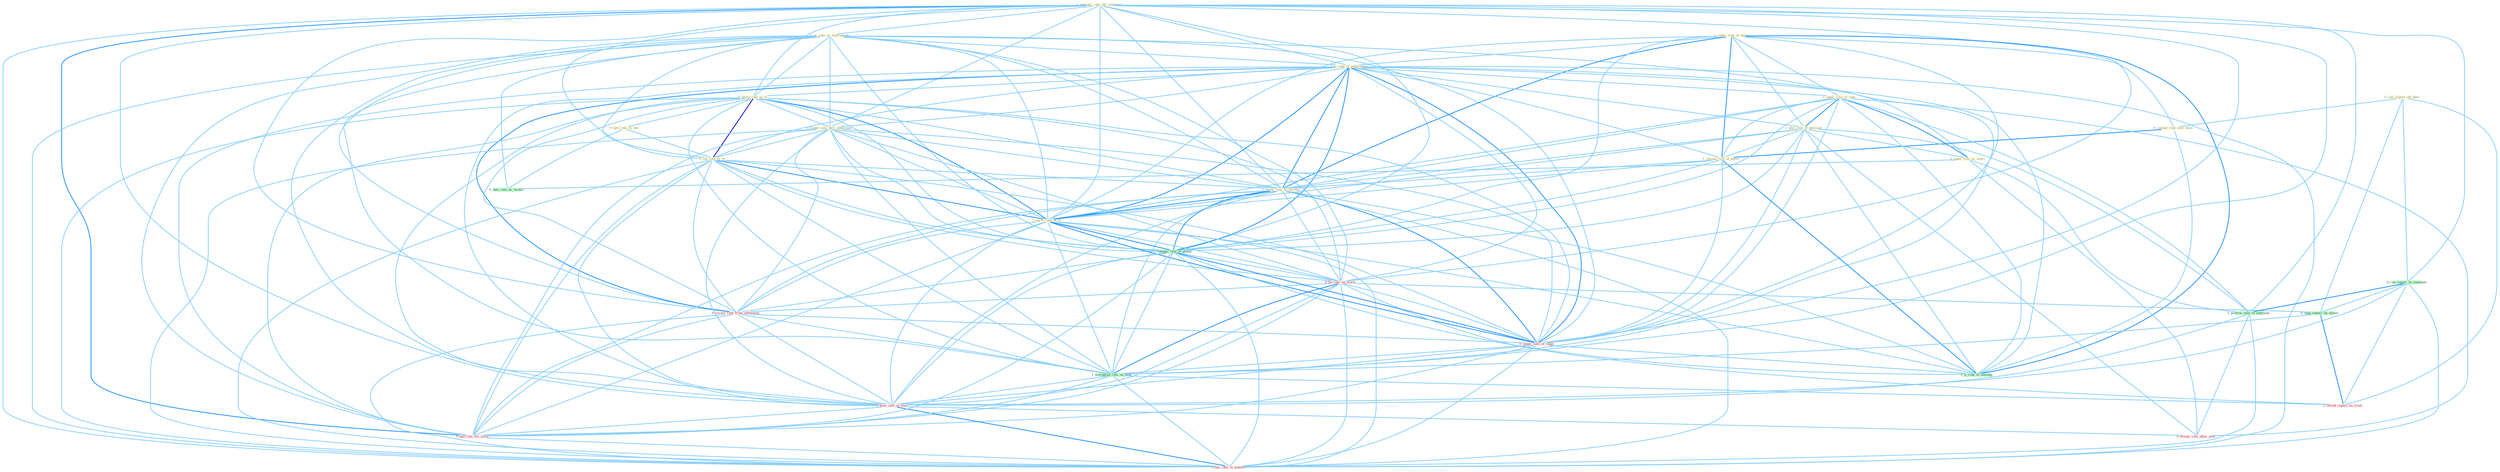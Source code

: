 Graph G{ 
    node
    [shape=polygon,style=filled,width=.5,height=.06,color="#BDFCC9",fixedsize=true,fontsize=4,
    fontcolor="#2f4f4f"];
    {node
    [color="#ffffe0", fontcolor="#8b7d6b"] "1_announc_rate_for_yearnum " "0_us_rate_as_instrument " "1_reduc_risk_of_have " "1_is_rate_of_entitynam " "0_call_report_off_base " "0_spread_risk_over_base " "0_boost_rate_to_% " "1_ignor_role_of_rate " "0_found_rate_dure_othernum " "1_plai_role_of_messiah " "0_turn_rule_to_the " "1_spread_risk_of_polici " "0_cut_rate_to_% " "1_reduc_rate_of_increas " "0_ignor_role_as_sourc " "1_carri_rate_of_% "}
{node [color="#fff0f5", fontcolor="#b22222"] "0_ha_rate_on_morn " "0_receiv_rate_from_entitynam " "0_choos_rate_of_rebat " "0_have_rate_in_year " "1_includ_report_on_trade " "0_assum_role_after_year " "0_had_rate_for_yield " "0_pai_rate_in_quarter "}
edge [color="#B0E2FF"];

	"1_announc_rate_for_yearnum " -- "0_us_rate_as_instrument " [w="1", color="#87cefa" ];
	"1_announc_rate_for_yearnum " -- "1_is_rate_of_entitynam " [w="1", color="#87cefa" ];
	"1_announc_rate_for_yearnum " -- "0_boost_rate_to_% " [w="1", color="#87cefa" ];
	"1_announc_rate_for_yearnum " -- "0_found_rate_dure_othernum " [w="1", color="#87cefa" ];
	"1_announc_rate_for_yearnum " -- "0_cut_rate_to_% " [w="1", color="#87cefa" ];
	"1_announc_rate_for_yearnum " -- "1_reduc_rate_of_increas " [w="1", color="#87cefa" ];
	"1_announc_rate_for_yearnum " -- "1_carri_rate_of_% " [w="1", color="#87cefa" ];
	"1_announc_rate_for_yearnum " -- "1_compar_rate_of_group " [w="1", color="#87cefa" ];
	"1_announc_rate_for_yearnum " -- "0_ran_report_in_yearnum " [w="1", color="#87cefa" ];
	"1_announc_rate_for_yearnum " -- "0_ha_rate_on_morn " [w="1", color="#87cefa" ];
	"1_announc_rate_for_yearnum " -- "0_receiv_rate_from_entitynam " [w="1", color="#87cefa" ];
	"1_announc_rate_for_yearnum " -- "0_choos_rate_of_rebat " [w="1", color="#87cefa" ];
	"1_announc_rate_for_yearnum " -- "1_downgrad_rate_on_debt " [w="1", color="#87cefa" ];
	"1_announc_rate_for_yearnum " -- "1_portrai_role_in_yearnum " [w="1", color="#87cefa" ];
	"1_announc_rate_for_yearnum " -- "0_have_rate_in_year " [w="1", color="#87cefa" ];
	"1_announc_rate_for_yearnum " -- "0_had_rate_for_yield " [w="2", color="#1e90ff" , len=0.8];
	"1_announc_rate_for_yearnum " -- "0_pai_rate_in_quarter " [w="1", color="#87cefa" ];
	"0_us_rate_as_instrument " -- "1_is_rate_of_entitynam " [w="1", color="#87cefa" ];
	"0_us_rate_as_instrument " -- "0_boost_rate_to_% " [w="1", color="#87cefa" ];
	"0_us_rate_as_instrument " -- "0_found_rate_dure_othernum " [w="1", color="#87cefa" ];
	"0_us_rate_as_instrument " -- "0_cut_rate_to_% " [w="1", color="#87cefa" ];
	"0_us_rate_as_instrument " -- "1_reduc_rate_of_increas " [w="1", color="#87cefa" ];
	"0_us_rate_as_instrument " -- "0_ignor_role_as_sourc " [w="1", color="#87cefa" ];
	"0_us_rate_as_instrument " -- "1_carri_rate_of_% " [w="1", color="#87cefa" ];
	"0_us_rate_as_instrument " -- "1_compar_rate_of_group " [w="1", color="#87cefa" ];
	"0_us_rate_as_instrument " -- "0_ha_rate_on_morn " [w="1", color="#87cefa" ];
	"0_us_rate_as_instrument " -- "0_receiv_rate_from_entitynam " [w="1", color="#87cefa" ];
	"0_us_rate_as_instrument " -- "0_choos_rate_of_rebat " [w="1", color="#87cefa" ];
	"0_us_rate_as_instrument " -- "1_downgrad_rate_on_debt " [w="1", color="#87cefa" ];
	"0_us_rate_as_instrument " -- "0_have_rate_in_year " [w="1", color="#87cefa" ];
	"0_us_rate_as_instrument " -- "0_had_rate_for_yield " [w="1", color="#87cefa" ];
	"0_us_rate_as_instrument " -- "0_hail_rule_as_victori " [w="1", color="#87cefa" ];
	"0_us_rate_as_instrument " -- "0_pai_rate_in_quarter " [w="1", color="#87cefa" ];
	"1_reduc_risk_of_have " -- "1_is_rate_of_entitynam " [w="1", color="#87cefa" ];
	"1_reduc_risk_of_have " -- "0_spread_risk_over_base " [w="1", color="#87cefa" ];
	"1_reduc_risk_of_have " -- "1_ignor_role_of_rate " [w="1", color="#87cefa" ];
	"1_reduc_risk_of_have " -- "1_plai_role_of_messiah " [w="1", color="#87cefa" ];
	"1_reduc_risk_of_have " -- "1_spread_risk_of_polici " [w="2", color="#1e90ff" , len=0.8];
	"1_reduc_risk_of_have " -- "1_reduc_rate_of_increas " [w="2", color="#1e90ff" , len=0.8];
	"1_reduc_risk_of_have " -- "1_carri_rate_of_% " [w="1", color="#87cefa" ];
	"1_reduc_risk_of_have " -- "1_compar_rate_of_group " [w="1", color="#87cefa" ];
	"1_reduc_risk_of_have " -- "0_choos_rate_of_rebat " [w="1", color="#87cefa" ];
	"1_reduc_risk_of_have " -- "1_'s_risk_of_messag " [w="2", color="#1e90ff" , len=0.8];
	"1_is_rate_of_entitynam " -- "0_boost_rate_to_% " [w="1", color="#87cefa" ];
	"1_is_rate_of_entitynam " -- "1_ignor_role_of_rate " [w="1", color="#87cefa" ];
	"1_is_rate_of_entitynam " -- "0_found_rate_dure_othernum " [w="1", color="#87cefa" ];
	"1_is_rate_of_entitynam " -- "1_plai_role_of_messiah " [w="1", color="#87cefa" ];
	"1_is_rate_of_entitynam " -- "1_spread_risk_of_polici " [w="1", color="#87cefa" ];
	"1_is_rate_of_entitynam " -- "0_cut_rate_to_% " [w="1", color="#87cefa" ];
	"1_is_rate_of_entitynam " -- "1_reduc_rate_of_increas " [w="2", color="#1e90ff" , len=0.8];
	"1_is_rate_of_entitynam " -- "1_carri_rate_of_% " [w="2", color="#1e90ff" , len=0.8];
	"1_is_rate_of_entitynam " -- "1_compar_rate_of_group " [w="2", color="#1e90ff" , len=0.8];
	"1_is_rate_of_entitynam " -- "0_ha_rate_on_morn " [w="1", color="#87cefa" ];
	"1_is_rate_of_entitynam " -- "0_receiv_rate_from_entitynam " [w="2", color="#1e90ff" , len=0.8];
	"1_is_rate_of_entitynam " -- "0_choos_rate_of_rebat " [w="2", color="#1e90ff" , len=0.8];
	"1_is_rate_of_entitynam " -- "1_downgrad_rate_on_debt " [w="1", color="#87cefa" ];
	"1_is_rate_of_entitynam " -- "1_'s_risk_of_messag " [w="1", color="#87cefa" ];
	"1_is_rate_of_entitynam " -- "0_have_rate_in_year " [w="1", color="#87cefa" ];
	"1_is_rate_of_entitynam " -- "0_had_rate_for_yield " [w="1", color="#87cefa" ];
	"1_is_rate_of_entitynam " -- "0_pai_rate_in_quarter " [w="1", color="#87cefa" ];
	"0_call_report_off_base " -- "0_spread_risk_over_base " [w="1", color="#87cefa" ];
	"0_call_report_off_base " -- "0_ran_report_in_yearnum " [w="1", color="#87cefa" ];
	"0_call_report_off_base " -- "0_stop_report_on_street " [w="1", color="#87cefa" ];
	"0_call_report_off_base " -- "1_includ_report_on_trade " [w="1", color="#87cefa" ];
	"0_spread_risk_over_base " -- "1_spread_risk_of_polici " [w="2", color="#1e90ff" , len=0.8];
	"0_spread_risk_over_base " -- "1_'s_risk_of_messag " [w="1", color="#87cefa" ];
	"0_boost_rate_to_% " -- "0_found_rate_dure_othernum " [w="1", color="#87cefa" ];
	"0_boost_rate_to_% " -- "0_turn_rule_to_the " [w="1", color="#87cefa" ];
	"0_boost_rate_to_% " -- "0_cut_rate_to_% " [w="3", color="#0000cd" , len=0.6];
	"0_boost_rate_to_% " -- "1_reduc_rate_of_increas " [w="1", color="#87cefa" ];
	"0_boost_rate_to_% " -- "1_carri_rate_of_% " [w="2", color="#1e90ff" , len=0.8];
	"0_boost_rate_to_% " -- "1_compar_rate_of_group " [w="1", color="#87cefa" ];
	"0_boost_rate_to_% " -- "0_ha_rate_on_morn " [w="1", color="#87cefa" ];
	"0_boost_rate_to_% " -- "0_receiv_rate_from_entitynam " [w="1", color="#87cefa" ];
	"0_boost_rate_to_% " -- "0_choos_rate_of_rebat " [w="1", color="#87cefa" ];
	"0_boost_rate_to_% " -- "1_downgrad_rate_on_debt " [w="1", color="#87cefa" ];
	"0_boost_rate_to_% " -- "0_have_rate_in_year " [w="1", color="#87cefa" ];
	"0_boost_rate_to_% " -- "0_had_rate_for_yield " [w="1", color="#87cefa" ];
	"0_boost_rate_to_% " -- "0_pai_rate_in_quarter " [w="1", color="#87cefa" ];
	"1_ignor_role_of_rate " -- "1_plai_role_of_messiah " [w="2", color="#1e90ff" , len=0.8];
	"1_ignor_role_of_rate " -- "1_spread_risk_of_polici " [w="1", color="#87cefa" ];
	"1_ignor_role_of_rate " -- "1_reduc_rate_of_increas " [w="1", color="#87cefa" ];
	"1_ignor_role_of_rate " -- "0_ignor_role_as_sourc " [w="2", color="#1e90ff" , len=0.8];
	"1_ignor_role_of_rate " -- "1_carri_rate_of_% " [w="1", color="#87cefa" ];
	"1_ignor_role_of_rate " -- "1_compar_rate_of_group " [w="1", color="#87cefa" ];
	"1_ignor_role_of_rate " -- "0_choos_rate_of_rebat " [w="1", color="#87cefa" ];
	"1_ignor_role_of_rate " -- "1_'s_risk_of_messag " [w="1", color="#87cefa" ];
	"1_ignor_role_of_rate " -- "1_portrai_role_in_yearnum " [w="1", color="#87cefa" ];
	"1_ignor_role_of_rate " -- "0_assum_role_after_year " [w="1", color="#87cefa" ];
	"0_found_rate_dure_othernum " -- "0_cut_rate_to_% " [w="1", color="#87cefa" ];
	"0_found_rate_dure_othernum " -- "1_reduc_rate_of_increas " [w="1", color="#87cefa" ];
	"0_found_rate_dure_othernum " -- "1_carri_rate_of_% " [w="1", color="#87cefa" ];
	"0_found_rate_dure_othernum " -- "1_compar_rate_of_group " [w="1", color="#87cefa" ];
	"0_found_rate_dure_othernum " -- "0_ha_rate_on_morn " [w="1", color="#87cefa" ];
	"0_found_rate_dure_othernum " -- "0_receiv_rate_from_entitynam " [w="1", color="#87cefa" ];
	"0_found_rate_dure_othernum " -- "0_choos_rate_of_rebat " [w="1", color="#87cefa" ];
	"0_found_rate_dure_othernum " -- "1_downgrad_rate_on_debt " [w="1", color="#87cefa" ];
	"0_found_rate_dure_othernum " -- "0_have_rate_in_year " [w="1", color="#87cefa" ];
	"0_found_rate_dure_othernum " -- "0_had_rate_for_yield " [w="1", color="#87cefa" ];
	"0_found_rate_dure_othernum " -- "0_pai_rate_in_quarter " [w="1", color="#87cefa" ];
	"1_plai_role_of_messiah " -- "1_spread_risk_of_polici " [w="1", color="#87cefa" ];
	"1_plai_role_of_messiah " -- "1_reduc_rate_of_increas " [w="1", color="#87cefa" ];
	"1_plai_role_of_messiah " -- "0_ignor_role_as_sourc " [w="1", color="#87cefa" ];
	"1_plai_role_of_messiah " -- "1_carri_rate_of_% " [w="1", color="#87cefa" ];
	"1_plai_role_of_messiah " -- "1_compar_rate_of_group " [w="1", color="#87cefa" ];
	"1_plai_role_of_messiah " -- "0_choos_rate_of_rebat " [w="1", color="#87cefa" ];
	"1_plai_role_of_messiah " -- "1_'s_risk_of_messag " [w="1", color="#87cefa" ];
	"1_plai_role_of_messiah " -- "1_portrai_role_in_yearnum " [w="1", color="#87cefa" ];
	"1_plai_role_of_messiah " -- "0_assum_role_after_year " [w="1", color="#87cefa" ];
	"0_turn_rule_to_the " -- "0_cut_rate_to_% " [w="1", color="#87cefa" ];
	"0_turn_rule_to_the " -- "0_hail_rule_as_victori " [w="1", color="#87cefa" ];
	"1_spread_risk_of_polici " -- "1_reduc_rate_of_increas " [w="1", color="#87cefa" ];
	"1_spread_risk_of_polici " -- "1_carri_rate_of_% " [w="1", color="#87cefa" ];
	"1_spread_risk_of_polici " -- "1_compar_rate_of_group " [w="1", color="#87cefa" ];
	"1_spread_risk_of_polici " -- "0_choos_rate_of_rebat " [w="1", color="#87cefa" ];
	"1_spread_risk_of_polici " -- "1_'s_risk_of_messag " [w="2", color="#1e90ff" , len=0.8];
	"0_cut_rate_to_% " -- "1_reduc_rate_of_increas " [w="1", color="#87cefa" ];
	"0_cut_rate_to_% " -- "1_carri_rate_of_% " [w="2", color="#1e90ff" , len=0.8];
	"0_cut_rate_to_% " -- "1_compar_rate_of_group " [w="1", color="#87cefa" ];
	"0_cut_rate_to_% " -- "0_ha_rate_on_morn " [w="1", color="#87cefa" ];
	"0_cut_rate_to_% " -- "0_receiv_rate_from_entitynam " [w="1", color="#87cefa" ];
	"0_cut_rate_to_% " -- "0_choos_rate_of_rebat " [w="1", color="#87cefa" ];
	"0_cut_rate_to_% " -- "1_downgrad_rate_on_debt " [w="1", color="#87cefa" ];
	"0_cut_rate_to_% " -- "0_have_rate_in_year " [w="1", color="#87cefa" ];
	"0_cut_rate_to_% " -- "0_had_rate_for_yield " [w="1", color="#87cefa" ];
	"0_cut_rate_to_% " -- "0_pai_rate_in_quarter " [w="1", color="#87cefa" ];
	"1_reduc_rate_of_increas " -- "1_carri_rate_of_% " [w="2", color="#1e90ff" , len=0.8];
	"1_reduc_rate_of_increas " -- "1_compar_rate_of_group " [w="2", color="#1e90ff" , len=0.8];
	"1_reduc_rate_of_increas " -- "0_ha_rate_on_morn " [w="1", color="#87cefa" ];
	"1_reduc_rate_of_increas " -- "0_receiv_rate_from_entitynam " [w="1", color="#87cefa" ];
	"1_reduc_rate_of_increas " -- "0_choos_rate_of_rebat " [w="2", color="#1e90ff" , len=0.8];
	"1_reduc_rate_of_increas " -- "1_downgrad_rate_on_debt " [w="1", color="#87cefa" ];
	"1_reduc_rate_of_increas " -- "1_'s_risk_of_messag " [w="1", color="#87cefa" ];
	"1_reduc_rate_of_increas " -- "0_have_rate_in_year " [w="1", color="#87cefa" ];
	"1_reduc_rate_of_increas " -- "0_had_rate_for_yield " [w="1", color="#87cefa" ];
	"1_reduc_rate_of_increas " -- "0_pai_rate_in_quarter " [w="1", color="#87cefa" ];
	"0_ignor_role_as_sourc " -- "1_portrai_role_in_yearnum " [w="1", color="#87cefa" ];
	"0_ignor_role_as_sourc " -- "0_assum_role_after_year " [w="1", color="#87cefa" ];
	"0_ignor_role_as_sourc " -- "0_hail_rule_as_victori " [w="1", color="#87cefa" ];
	"1_carri_rate_of_% " -- "1_compar_rate_of_group " [w="2", color="#1e90ff" , len=0.8];
	"1_carri_rate_of_% " -- "0_ha_rate_on_morn " [w="1", color="#87cefa" ];
	"1_carri_rate_of_% " -- "0_receiv_rate_from_entitynam " [w="1", color="#87cefa" ];
	"1_carri_rate_of_% " -- "0_choos_rate_of_rebat " [w="2", color="#1e90ff" , len=0.8];
	"1_carri_rate_of_% " -- "1_downgrad_rate_on_debt " [w="1", color="#87cefa" ];
	"1_carri_rate_of_% " -- "1_'s_risk_of_messag " [w="1", color="#87cefa" ];
	"1_carri_rate_of_% " -- "0_have_rate_in_year " [w="1", color="#87cefa" ];
	"1_carri_rate_of_% " -- "0_had_rate_for_yield " [w="1", color="#87cefa" ];
	"1_carri_rate_of_% " -- "0_pai_rate_in_quarter " [w="1", color="#87cefa" ];
	"1_compar_rate_of_group " -- "0_ha_rate_on_morn " [w="1", color="#87cefa" ];
	"1_compar_rate_of_group " -- "0_receiv_rate_from_entitynam " [w="1", color="#87cefa" ];
	"1_compar_rate_of_group " -- "0_choos_rate_of_rebat " [w="2", color="#1e90ff" , len=0.8];
	"1_compar_rate_of_group " -- "1_downgrad_rate_on_debt " [w="1", color="#87cefa" ];
	"1_compar_rate_of_group " -- "1_'s_risk_of_messag " [w="1", color="#87cefa" ];
	"1_compar_rate_of_group " -- "0_have_rate_in_year " [w="1", color="#87cefa" ];
	"1_compar_rate_of_group " -- "0_had_rate_for_yield " [w="1", color="#87cefa" ];
	"1_compar_rate_of_group " -- "0_pai_rate_in_quarter " [w="1", color="#87cefa" ];
	"0_ran_report_in_yearnum " -- "0_stop_report_on_street " [w="1", color="#87cefa" ];
	"0_ran_report_in_yearnum " -- "1_portrai_role_in_yearnum " [w="2", color="#1e90ff" , len=0.8];
	"0_ran_report_in_yearnum " -- "0_have_rate_in_year " [w="1", color="#87cefa" ];
	"0_ran_report_in_yearnum " -- "1_includ_report_on_trade " [w="1", color="#87cefa" ];
	"0_ran_report_in_yearnum " -- "0_pai_rate_in_quarter " [w="1", color="#87cefa" ];
	"0_ha_rate_on_morn " -- "0_receiv_rate_from_entitynam " [w="1", color="#87cefa" ];
	"0_ha_rate_on_morn " -- "0_stop_report_on_street " [w="1", color="#87cefa" ];
	"0_ha_rate_on_morn " -- "0_choos_rate_of_rebat " [w="1", color="#87cefa" ];
	"0_ha_rate_on_morn " -- "1_downgrad_rate_on_debt " [w="2", color="#1e90ff" , len=0.8];
	"0_ha_rate_on_morn " -- "0_have_rate_in_year " [w="1", color="#87cefa" ];
	"0_ha_rate_on_morn " -- "1_includ_report_on_trade " [w="1", color="#87cefa" ];
	"0_ha_rate_on_morn " -- "0_had_rate_for_yield " [w="1", color="#87cefa" ];
	"0_ha_rate_on_morn " -- "0_pai_rate_in_quarter " [w="1", color="#87cefa" ];
	"0_receiv_rate_from_entitynam " -- "0_choos_rate_of_rebat " [w="1", color="#87cefa" ];
	"0_receiv_rate_from_entitynam " -- "1_downgrad_rate_on_debt " [w="1", color="#87cefa" ];
	"0_receiv_rate_from_entitynam " -- "0_have_rate_in_year " [w="1", color="#87cefa" ];
	"0_receiv_rate_from_entitynam " -- "0_had_rate_for_yield " [w="1", color="#87cefa" ];
	"0_receiv_rate_from_entitynam " -- "0_pai_rate_in_quarter " [w="1", color="#87cefa" ];
	"0_stop_report_on_street " -- "1_downgrad_rate_on_debt " [w="1", color="#87cefa" ];
	"0_stop_report_on_street " -- "1_includ_report_on_trade " [w="2", color="#1e90ff" , len=0.8];
	"0_choos_rate_of_rebat " -- "1_downgrad_rate_on_debt " [w="1", color="#87cefa" ];
	"0_choos_rate_of_rebat " -- "1_'s_risk_of_messag " [w="1", color="#87cefa" ];
	"0_choos_rate_of_rebat " -- "0_have_rate_in_year " [w="1", color="#87cefa" ];
	"0_choos_rate_of_rebat " -- "0_had_rate_for_yield " [w="1", color="#87cefa" ];
	"0_choos_rate_of_rebat " -- "0_pai_rate_in_quarter " [w="1", color="#87cefa" ];
	"1_downgrad_rate_on_debt " -- "0_have_rate_in_year " [w="1", color="#87cefa" ];
	"1_downgrad_rate_on_debt " -- "1_includ_report_on_trade " [w="1", color="#87cefa" ];
	"1_downgrad_rate_on_debt " -- "0_had_rate_for_yield " [w="1", color="#87cefa" ];
	"1_downgrad_rate_on_debt " -- "0_pai_rate_in_quarter " [w="1", color="#87cefa" ];
	"1_portrai_role_in_yearnum " -- "0_have_rate_in_year " [w="1", color="#87cefa" ];
	"1_portrai_role_in_yearnum " -- "0_assum_role_after_year " [w="1", color="#87cefa" ];
	"1_portrai_role_in_yearnum " -- "0_pai_rate_in_quarter " [w="1", color="#87cefa" ];
	"0_have_rate_in_year " -- "0_assum_role_after_year " [w="1", color="#87cefa" ];
	"0_have_rate_in_year " -- "0_had_rate_for_yield " [w="1", color="#87cefa" ];
	"0_have_rate_in_year " -- "0_pai_rate_in_quarter " [w="2", color="#1e90ff" , len=0.8];
	"0_had_rate_for_yield " -- "0_pai_rate_in_quarter " [w="1", color="#87cefa" ];
}